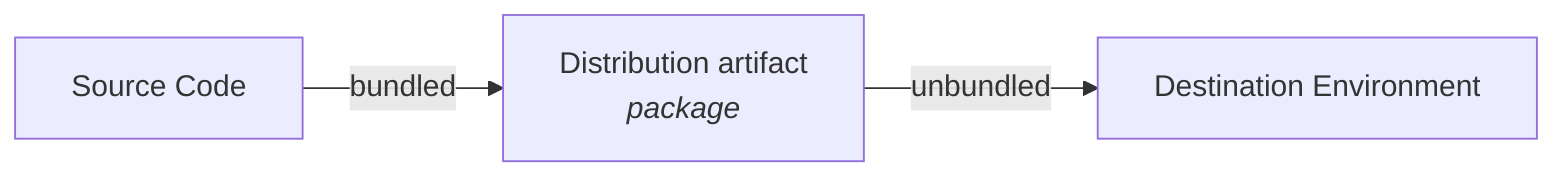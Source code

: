 flowchart LR
    source["Source Code"]
    artifact["`Distribution artifact
    *package*`"]
    destination["Destination Environment"]
    source --bundled--> artifact
    artifact --unbundled--> destination